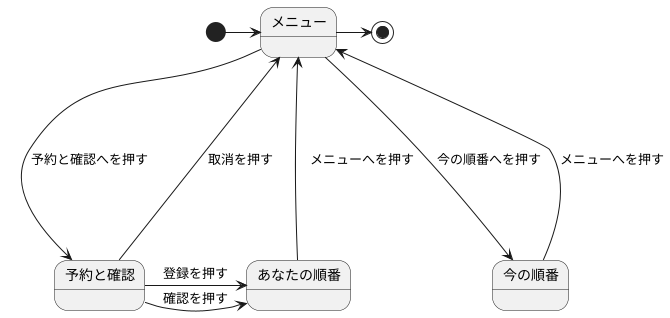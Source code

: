 @startuml 診察予約
[*] --right-->メニュー
state メニュー{
}
state 予約と確認{
}
state あなたの順番{
}
state 今の順番{
}

メニュー --down--> 予約と確認 : 予約と確認へを押す
予約と確認 --up--> メニュー : 取消を押す

予約と確認 -right--> あなたの順番 : 登録を押す
予約と確認 -right--> あなたの順番 : 確認を押す
あなたの順番 -up-> メニュー :　メニューへを押す
メニュー --down--> 今の順番 : 今の順番へを押す
今の順番 --up--> メニュー : メニューへを押す
メニュー --right--> [*]
@enduml